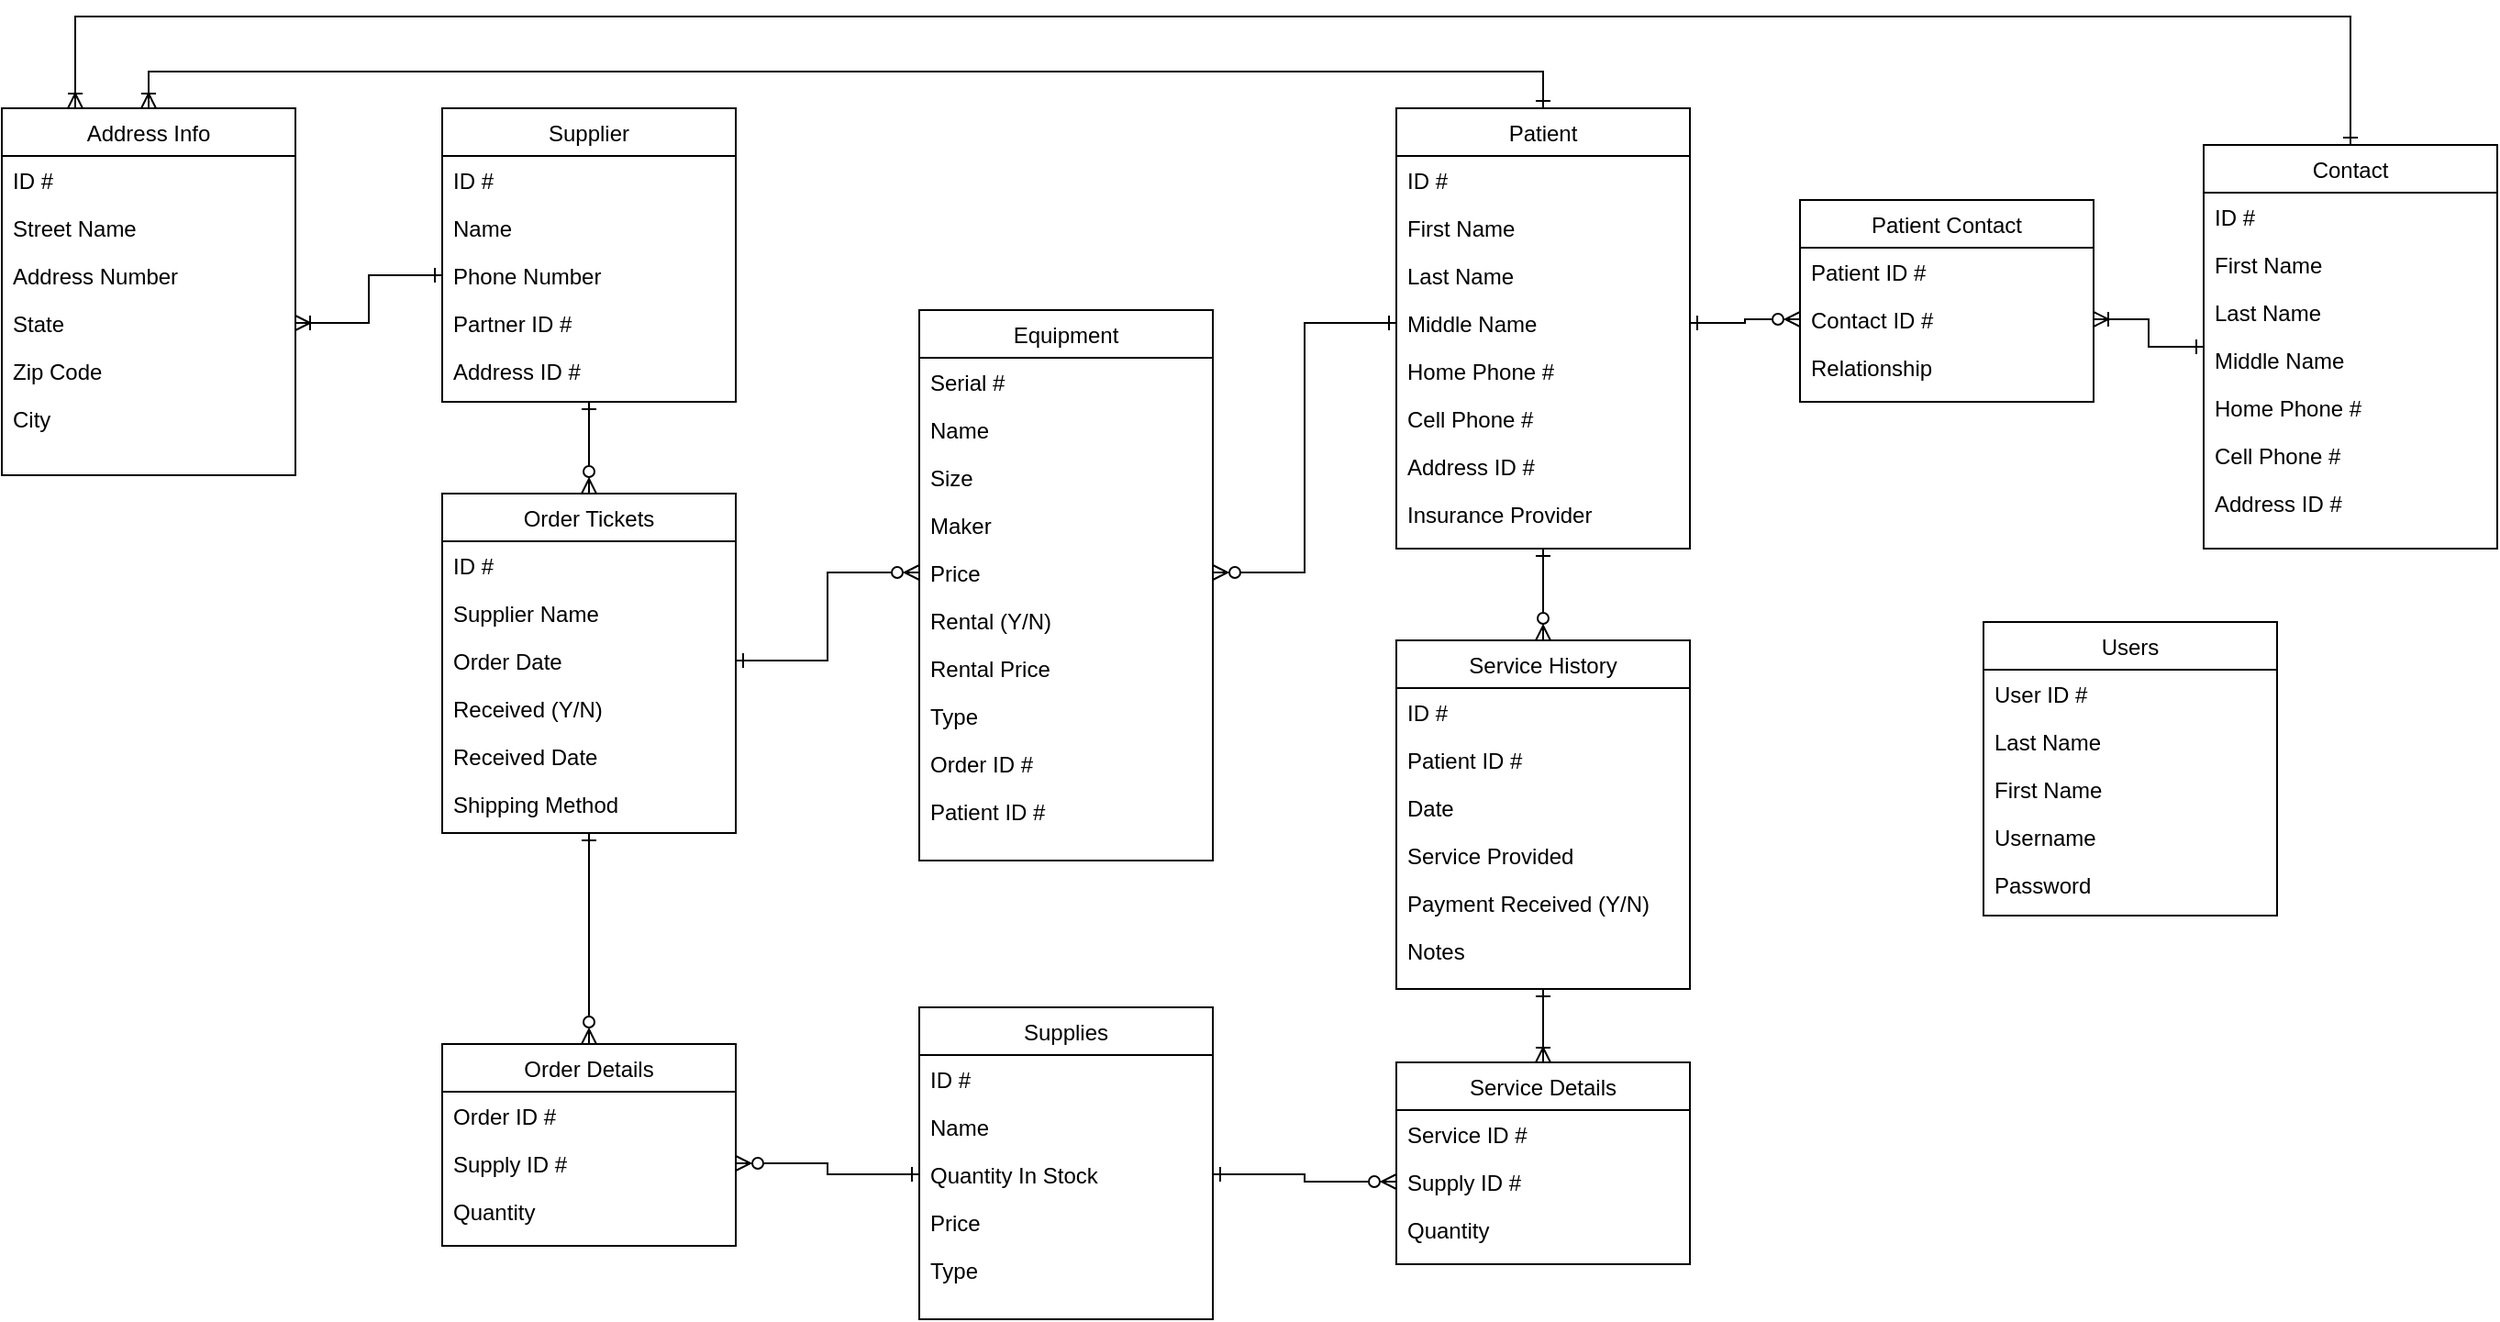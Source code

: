 <mxfile version="24.8.0">
  <diagram id="C5RBs43oDa-KdzZeNtuy" name="Page-1">
    <mxGraphModel dx="1877" dy="530" grid="1" gridSize="10" guides="1" tooltips="1" connect="1" arrows="1" fold="1" page="1" pageScale="1" pageWidth="827" pageHeight="1169" math="0" shadow="0">
      <root>
        <mxCell id="WIyWlLk6GJQsqaUBKTNV-0" />
        <mxCell id="WIyWlLk6GJQsqaUBKTNV-1" parent="WIyWlLk6GJQsqaUBKTNV-0" />
        <mxCell id="b4P51M-Bft6pQW1hSLu2-100" style="edgeStyle=orthogonalEdgeStyle;rounded=0;orthogonalLoop=1;jettySize=auto;html=1;exitX=0.5;exitY=1;exitDx=0;exitDy=0;entryX=0.5;entryY=0;entryDx=0;entryDy=0;startArrow=ERone;startFill=0;endArrow=ERzeroToMany;endFill=0;" parent="WIyWlLk6GJQsqaUBKTNV-1" source="zkfFHV4jXpPFQw0GAbJ--17" target="b4P51M-Bft6pQW1hSLu2-24" edge="1">
          <mxGeometry relative="1" as="geometry" />
        </mxCell>
        <mxCell id="zkfFHV4jXpPFQw0GAbJ--17" value="Patient" style="swimlane;fontStyle=0;align=center;verticalAlign=top;childLayout=stackLayout;horizontal=1;startSize=26;horizontalStack=0;resizeParent=1;resizeLast=0;collapsible=1;marginBottom=0;rounded=0;shadow=0;strokeWidth=1;" parent="WIyWlLk6GJQsqaUBKTNV-1" vertex="1">
          <mxGeometry x="80" y="80" width="160" height="240" as="geometry">
            <mxRectangle x="550" y="140" width="160" height="26" as="alternateBounds" />
          </mxGeometry>
        </mxCell>
        <mxCell id="zkfFHV4jXpPFQw0GAbJ--18" value="ID #" style="text;align=left;verticalAlign=top;spacingLeft=4;spacingRight=4;overflow=hidden;rotatable=0;points=[[0,0.5],[1,0.5]];portConstraint=eastwest;" parent="zkfFHV4jXpPFQw0GAbJ--17" vertex="1">
          <mxGeometry y="26" width="160" height="26" as="geometry" />
        </mxCell>
        <mxCell id="zkfFHV4jXpPFQw0GAbJ--19" value="First Name" style="text;align=left;verticalAlign=top;spacingLeft=4;spacingRight=4;overflow=hidden;rotatable=0;points=[[0,0.5],[1,0.5]];portConstraint=eastwest;rounded=0;shadow=0;html=0;" parent="zkfFHV4jXpPFQw0GAbJ--17" vertex="1">
          <mxGeometry y="52" width="160" height="26" as="geometry" />
        </mxCell>
        <mxCell id="zkfFHV4jXpPFQw0GAbJ--20" value="Last Name" style="text;align=left;verticalAlign=top;spacingLeft=4;spacingRight=4;overflow=hidden;rotatable=0;points=[[0,0.5],[1,0.5]];portConstraint=eastwest;rounded=0;shadow=0;html=0;" parent="zkfFHV4jXpPFQw0GAbJ--17" vertex="1">
          <mxGeometry y="78" width="160" height="26" as="geometry" />
        </mxCell>
        <mxCell id="zkfFHV4jXpPFQw0GAbJ--21" value="Middle Name" style="text;align=left;verticalAlign=top;spacingLeft=4;spacingRight=4;overflow=hidden;rotatable=0;points=[[0,0.5],[1,0.5]];portConstraint=eastwest;rounded=0;shadow=0;html=0;" parent="zkfFHV4jXpPFQw0GAbJ--17" vertex="1">
          <mxGeometry y="104" width="160" height="26" as="geometry" />
        </mxCell>
        <mxCell id="zkfFHV4jXpPFQw0GAbJ--22" value="Home Phone #" style="text;align=left;verticalAlign=top;spacingLeft=4;spacingRight=4;overflow=hidden;rotatable=0;points=[[0,0.5],[1,0.5]];portConstraint=eastwest;rounded=0;shadow=0;html=0;" parent="zkfFHV4jXpPFQw0GAbJ--17" vertex="1">
          <mxGeometry y="130" width="160" height="26" as="geometry" />
        </mxCell>
        <mxCell id="b4P51M-Bft6pQW1hSLu2-2" value="Cell Phone #" style="text;align=left;verticalAlign=top;spacingLeft=4;spacingRight=4;overflow=hidden;rotatable=0;points=[[0,0.5],[1,0.5]];portConstraint=eastwest;rounded=0;shadow=0;html=0;" parent="zkfFHV4jXpPFQw0GAbJ--17" vertex="1">
          <mxGeometry y="156" width="160" height="26" as="geometry" />
        </mxCell>
        <mxCell id="JsYCx87im2UmjzTzbnyN-20" value="Address ID #" style="text;align=left;verticalAlign=top;spacingLeft=4;spacingRight=4;overflow=hidden;rotatable=0;points=[[0,0.5],[1,0.5]];portConstraint=eastwest;rounded=0;shadow=0;html=0;" vertex="1" parent="zkfFHV4jXpPFQw0GAbJ--17">
          <mxGeometry y="182" width="160" height="26" as="geometry" />
        </mxCell>
        <mxCell id="b4P51M-Bft6pQW1hSLu2-53" value="Insurance Provider" style="text;align=left;verticalAlign=top;spacingLeft=4;spacingRight=4;overflow=hidden;rotatable=0;points=[[0,0.5],[1,0.5]];portConstraint=eastwest;rounded=0;shadow=0;html=0;" parent="zkfFHV4jXpPFQw0GAbJ--17" vertex="1">
          <mxGeometry y="208" width="160" height="26" as="geometry" />
        </mxCell>
        <mxCell id="b4P51M-Bft6pQW1hSLu2-10" value="Equipment" style="swimlane;fontStyle=0;align=center;verticalAlign=top;childLayout=stackLayout;horizontal=1;startSize=26;horizontalStack=0;resizeParent=1;resizeLast=0;collapsible=1;marginBottom=0;rounded=0;shadow=0;strokeWidth=1;" parent="WIyWlLk6GJQsqaUBKTNV-1" vertex="1">
          <mxGeometry x="-180" y="190" width="160" height="300" as="geometry">
            <mxRectangle x="550" y="140" width="160" height="26" as="alternateBounds" />
          </mxGeometry>
        </mxCell>
        <mxCell id="b4P51M-Bft6pQW1hSLu2-11" value="Serial #" style="text;align=left;verticalAlign=top;spacingLeft=4;spacingRight=4;overflow=hidden;rotatable=0;points=[[0,0.5],[1,0.5]];portConstraint=eastwest;" parent="b4P51M-Bft6pQW1hSLu2-10" vertex="1">
          <mxGeometry y="26" width="160" height="26" as="geometry" />
        </mxCell>
        <mxCell id="b4P51M-Bft6pQW1hSLu2-13" value="Name" style="text;align=left;verticalAlign=top;spacingLeft=4;spacingRight=4;overflow=hidden;rotatable=0;points=[[0,0.5],[1,0.5]];portConstraint=eastwest;rounded=0;shadow=0;html=0;" parent="b4P51M-Bft6pQW1hSLu2-10" vertex="1">
          <mxGeometry y="52" width="160" height="26" as="geometry" />
        </mxCell>
        <mxCell id="b4P51M-Bft6pQW1hSLu2-14" value="Size" style="text;align=left;verticalAlign=top;spacingLeft=4;spacingRight=4;overflow=hidden;rotatable=0;points=[[0,0.5],[1,0.5]];portConstraint=eastwest;rounded=0;shadow=0;html=0;" parent="b4P51M-Bft6pQW1hSLu2-10" vertex="1">
          <mxGeometry y="78" width="160" height="26" as="geometry" />
        </mxCell>
        <mxCell id="b4P51M-Bft6pQW1hSLu2-15" value="Maker" style="text;align=left;verticalAlign=top;spacingLeft=4;spacingRight=4;overflow=hidden;rotatable=0;points=[[0,0.5],[1,0.5]];portConstraint=eastwest;rounded=0;shadow=0;html=0;" parent="b4P51M-Bft6pQW1hSLu2-10" vertex="1">
          <mxGeometry y="104" width="160" height="26" as="geometry" />
        </mxCell>
        <mxCell id="b4P51M-Bft6pQW1hSLu2-62" value="Price" style="text;align=left;verticalAlign=top;spacingLeft=4;spacingRight=4;overflow=hidden;rotatable=0;points=[[0,0.5],[1,0.5]];portConstraint=eastwest;rounded=0;shadow=0;html=0;" parent="b4P51M-Bft6pQW1hSLu2-10" vertex="1">
          <mxGeometry y="130" width="160" height="26" as="geometry" />
        </mxCell>
        <mxCell id="b4P51M-Bft6pQW1hSLu2-64" value="Rental (Y/N)" style="text;align=left;verticalAlign=top;spacingLeft=4;spacingRight=4;overflow=hidden;rotatable=0;points=[[0,0.5],[1,0.5]];portConstraint=eastwest;rounded=0;shadow=0;html=0;" parent="b4P51M-Bft6pQW1hSLu2-10" vertex="1">
          <mxGeometry y="156" width="160" height="26" as="geometry" />
        </mxCell>
        <mxCell id="b4P51M-Bft6pQW1hSLu2-66" value="Rental Price" style="text;align=left;verticalAlign=top;spacingLeft=4;spacingRight=4;overflow=hidden;rotatable=0;points=[[0,0.5],[1,0.5]];portConstraint=eastwest;rounded=0;shadow=0;html=0;" parent="b4P51M-Bft6pQW1hSLu2-10" vertex="1">
          <mxGeometry y="182" width="160" height="26" as="geometry" />
        </mxCell>
        <mxCell id="b4P51M-Bft6pQW1hSLu2-130" value="Type" style="text;align=left;verticalAlign=top;spacingLeft=4;spacingRight=4;overflow=hidden;rotatable=0;points=[[0,0.5],[1,0.5]];portConstraint=eastwest;rounded=0;shadow=0;html=0;" parent="b4P51M-Bft6pQW1hSLu2-10" vertex="1">
          <mxGeometry y="208" width="160" height="26" as="geometry" />
        </mxCell>
        <mxCell id="JsYCx87im2UmjzTzbnyN-14" value="Order ID #" style="text;align=left;verticalAlign=top;spacingLeft=4;spacingRight=4;overflow=hidden;rotatable=0;points=[[0,0.5],[1,0.5]];portConstraint=eastwest;rounded=0;shadow=0;html=0;" vertex="1" parent="b4P51M-Bft6pQW1hSLu2-10">
          <mxGeometry y="234" width="160" height="26" as="geometry" />
        </mxCell>
        <mxCell id="JsYCx87im2UmjzTzbnyN-13" value="Patient ID #" style="text;align=left;verticalAlign=top;spacingLeft=4;spacingRight=4;overflow=hidden;rotatable=0;points=[[0,0.5],[1,0.5]];portConstraint=eastwest;rounded=0;shadow=0;html=0;" vertex="1" parent="b4P51M-Bft6pQW1hSLu2-10">
          <mxGeometry y="260" width="160" height="26" as="geometry" />
        </mxCell>
        <mxCell id="b4P51M-Bft6pQW1hSLu2-99" style="edgeStyle=orthogonalEdgeStyle;rounded=0;orthogonalLoop=1;jettySize=auto;html=1;exitX=0.5;exitY=1;exitDx=0;exitDy=0;entryX=0.5;entryY=0;entryDx=0;entryDy=0;endArrow=ERzeroToMany;endFill=0;startArrow=ERone;startFill=0;" parent="WIyWlLk6GJQsqaUBKTNV-1" source="b4P51M-Bft6pQW1hSLu2-17" target="b4P51M-Bft6pQW1hSLu2-31" edge="1">
          <mxGeometry relative="1" as="geometry" />
        </mxCell>
        <mxCell id="b4P51M-Bft6pQW1hSLu2-17" value="Supplier" style="swimlane;fontStyle=0;align=center;verticalAlign=top;childLayout=stackLayout;horizontal=1;startSize=26;horizontalStack=0;resizeParent=1;resizeLast=0;collapsible=1;marginBottom=0;rounded=0;shadow=0;strokeWidth=1;" parent="WIyWlLk6GJQsqaUBKTNV-1" vertex="1">
          <mxGeometry x="-440" y="80" width="160" height="160" as="geometry">
            <mxRectangle x="550" y="140" width="160" height="26" as="alternateBounds" />
          </mxGeometry>
        </mxCell>
        <mxCell id="b4P51M-Bft6pQW1hSLu2-132" value="ID #" style="text;align=left;verticalAlign=top;spacingLeft=4;spacingRight=4;overflow=hidden;rotatable=0;points=[[0,0.5],[1,0.5]];portConstraint=eastwest;rounded=0;shadow=0;html=0;" parent="b4P51M-Bft6pQW1hSLu2-17" vertex="1">
          <mxGeometry y="26" width="160" height="26" as="geometry" />
        </mxCell>
        <mxCell id="b4P51M-Bft6pQW1hSLu2-19" value="Name" style="text;align=left;verticalAlign=top;spacingLeft=4;spacingRight=4;overflow=hidden;rotatable=0;points=[[0,0.5],[1,0.5]];portConstraint=eastwest;rounded=0;shadow=0;html=0;" parent="b4P51M-Bft6pQW1hSLu2-17" vertex="1">
          <mxGeometry y="52" width="160" height="26" as="geometry" />
        </mxCell>
        <mxCell id="b4P51M-Bft6pQW1hSLu2-20" value="Phone Number" style="text;align=left;verticalAlign=top;spacingLeft=4;spacingRight=4;overflow=hidden;rotatable=0;points=[[0,0.5],[1,0.5]];portConstraint=eastwest;rounded=0;shadow=0;html=0;" parent="b4P51M-Bft6pQW1hSLu2-17" vertex="1">
          <mxGeometry y="78" width="160" height="26" as="geometry" />
        </mxCell>
        <mxCell id="b4P51M-Bft6pQW1hSLu2-22" value="Partner ID #" style="text;align=left;verticalAlign=top;spacingLeft=4;spacingRight=4;overflow=hidden;rotatable=0;points=[[0,0.5],[1,0.5]];portConstraint=eastwest;rounded=0;shadow=0;html=0;" parent="b4P51M-Bft6pQW1hSLu2-17" vertex="1">
          <mxGeometry y="104" width="160" height="26" as="geometry" />
        </mxCell>
        <mxCell id="JsYCx87im2UmjzTzbnyN-18" value="Address ID #" style="text;align=left;verticalAlign=top;spacingLeft=4;spacingRight=4;overflow=hidden;rotatable=0;points=[[0,0.5],[1,0.5]];portConstraint=eastwest;rounded=0;shadow=0;html=0;" vertex="1" parent="b4P51M-Bft6pQW1hSLu2-17">
          <mxGeometry y="130" width="160" height="26" as="geometry" />
        </mxCell>
        <mxCell id="b4P51M-Bft6pQW1hSLu2-24" value="Service History" style="swimlane;fontStyle=0;align=center;verticalAlign=top;childLayout=stackLayout;horizontal=1;startSize=26;horizontalStack=0;resizeParent=1;resizeLast=0;collapsible=1;marginBottom=0;rounded=0;shadow=0;strokeWidth=1;" parent="WIyWlLk6GJQsqaUBKTNV-1" vertex="1">
          <mxGeometry x="80" y="370" width="160" height="190" as="geometry">
            <mxRectangle x="550" y="140" width="160" height="26" as="alternateBounds" />
          </mxGeometry>
        </mxCell>
        <mxCell id="b4P51M-Bft6pQW1hSLu2-25" value="ID #" style="text;align=left;verticalAlign=top;spacingLeft=4;spacingRight=4;overflow=hidden;rotatable=0;points=[[0,0.5],[1,0.5]];portConstraint=eastwest;" parent="b4P51M-Bft6pQW1hSLu2-24" vertex="1">
          <mxGeometry y="26" width="160" height="26" as="geometry" />
        </mxCell>
        <mxCell id="b4P51M-Bft6pQW1hSLu2-26" value="Patient ID #" style="text;align=left;verticalAlign=top;spacingLeft=4;spacingRight=4;overflow=hidden;rotatable=0;points=[[0,0.5],[1,0.5]];portConstraint=eastwest;rounded=0;shadow=0;html=0;" parent="b4P51M-Bft6pQW1hSLu2-24" vertex="1">
          <mxGeometry y="52" width="160" height="26" as="geometry" />
        </mxCell>
        <mxCell id="b4P51M-Bft6pQW1hSLu2-27" value="Date" style="text;align=left;verticalAlign=top;spacingLeft=4;spacingRight=4;overflow=hidden;rotatable=0;points=[[0,0.5],[1,0.5]];portConstraint=eastwest;rounded=0;shadow=0;html=0;" parent="b4P51M-Bft6pQW1hSLu2-24" vertex="1">
          <mxGeometry y="78" width="160" height="26" as="geometry" />
        </mxCell>
        <mxCell id="b4P51M-Bft6pQW1hSLu2-28" value="Service Provided" style="text;align=left;verticalAlign=top;spacingLeft=4;spacingRight=4;overflow=hidden;rotatable=0;points=[[0,0.5],[1,0.5]];portConstraint=eastwest;rounded=0;shadow=0;html=0;" parent="b4P51M-Bft6pQW1hSLu2-24" vertex="1">
          <mxGeometry y="104" width="160" height="26" as="geometry" />
        </mxCell>
        <mxCell id="b4P51M-Bft6pQW1hSLu2-29" value="Payment Received (Y/N)" style="text;align=left;verticalAlign=top;spacingLeft=4;spacingRight=4;overflow=hidden;rotatable=0;points=[[0,0.5],[1,0.5]];portConstraint=eastwest;rounded=0;shadow=0;html=0;" parent="b4P51M-Bft6pQW1hSLu2-24" vertex="1">
          <mxGeometry y="130" width="160" height="26" as="geometry" />
        </mxCell>
        <mxCell id="b4P51M-Bft6pQW1hSLu2-50" value="Notes" style="text;align=left;verticalAlign=top;spacingLeft=4;spacingRight=4;overflow=hidden;rotatable=0;points=[[0,0.5],[1,0.5]];portConstraint=eastwest;rounded=0;shadow=0;html=0;" parent="b4P51M-Bft6pQW1hSLu2-24" vertex="1">
          <mxGeometry y="156" width="160" height="26" as="geometry" />
        </mxCell>
        <mxCell id="b4P51M-Bft6pQW1hSLu2-31" value="Order Tickets" style="swimlane;fontStyle=0;align=center;verticalAlign=top;childLayout=stackLayout;horizontal=1;startSize=26;horizontalStack=0;resizeParent=1;resizeLast=0;collapsible=1;marginBottom=0;rounded=0;shadow=0;strokeWidth=1;" parent="WIyWlLk6GJQsqaUBKTNV-1" vertex="1">
          <mxGeometry x="-440" y="290" width="160" height="185" as="geometry">
            <mxRectangle x="550" y="140" width="160" height="26" as="alternateBounds" />
          </mxGeometry>
        </mxCell>
        <mxCell id="b4P51M-Bft6pQW1hSLu2-32" value="ID #" style="text;align=left;verticalAlign=top;spacingLeft=4;spacingRight=4;overflow=hidden;rotatable=0;points=[[0,0.5],[1,0.5]];portConstraint=eastwest;" parent="b4P51M-Bft6pQW1hSLu2-31" vertex="1">
          <mxGeometry y="26" width="160" height="26" as="geometry" />
        </mxCell>
        <mxCell id="b4P51M-Bft6pQW1hSLu2-33" value="Supplier Name" style="text;align=left;verticalAlign=top;spacingLeft=4;spacingRight=4;overflow=hidden;rotatable=0;points=[[0,0.5],[1,0.5]];portConstraint=eastwest;rounded=0;shadow=0;html=0;" parent="b4P51M-Bft6pQW1hSLu2-31" vertex="1">
          <mxGeometry y="52" width="160" height="26" as="geometry" />
        </mxCell>
        <mxCell id="b4P51M-Bft6pQW1hSLu2-34" value="Order Date" style="text;align=left;verticalAlign=top;spacingLeft=4;spacingRight=4;overflow=hidden;rotatable=0;points=[[0,0.5],[1,0.5]];portConstraint=eastwest;rounded=0;shadow=0;html=0;" parent="b4P51M-Bft6pQW1hSLu2-31" vertex="1">
          <mxGeometry y="78" width="160" height="26" as="geometry" />
        </mxCell>
        <mxCell id="b4P51M-Bft6pQW1hSLu2-68" value="Received (Y/N)" style="text;align=left;verticalAlign=top;spacingLeft=4;spacingRight=4;overflow=hidden;rotatable=0;points=[[0,0.5],[1,0.5]];portConstraint=eastwest;rounded=0;shadow=0;html=0;" parent="b4P51M-Bft6pQW1hSLu2-31" vertex="1">
          <mxGeometry y="104" width="160" height="26" as="geometry" />
        </mxCell>
        <mxCell id="b4P51M-Bft6pQW1hSLu2-117" value="Received Date" style="text;align=left;verticalAlign=top;spacingLeft=4;spacingRight=4;overflow=hidden;rotatable=0;points=[[0,0.5],[1,0.5]];portConstraint=eastwest;rounded=0;shadow=0;html=0;" parent="b4P51M-Bft6pQW1hSLu2-31" vertex="1">
          <mxGeometry y="130" width="160" height="26" as="geometry" />
        </mxCell>
        <mxCell id="b4P51M-Bft6pQW1hSLu2-118" value="Shipping Method" style="text;align=left;verticalAlign=top;spacingLeft=4;spacingRight=4;overflow=hidden;rotatable=0;points=[[0,0.5],[1,0.5]];portConstraint=eastwest;rounded=0;shadow=0;html=0;" parent="b4P51M-Bft6pQW1hSLu2-31" vertex="1">
          <mxGeometry y="156" width="160" height="26" as="geometry" />
        </mxCell>
        <mxCell id="b4P51M-Bft6pQW1hSLu2-38" value="Contact" style="swimlane;fontStyle=0;align=center;verticalAlign=top;childLayout=stackLayout;horizontal=1;startSize=26;horizontalStack=0;resizeParent=1;resizeLast=0;collapsible=1;marginBottom=0;rounded=0;shadow=0;strokeWidth=1;" parent="WIyWlLk6GJQsqaUBKTNV-1" vertex="1">
          <mxGeometry x="520" y="100" width="160" height="220" as="geometry">
            <mxRectangle x="550" y="140" width="160" height="26" as="alternateBounds" />
          </mxGeometry>
        </mxCell>
        <mxCell id="b4P51M-Bft6pQW1hSLu2-39" value="ID #" style="text;align=left;verticalAlign=top;spacingLeft=4;spacingRight=4;overflow=hidden;rotatable=0;points=[[0,0.5],[1,0.5]];portConstraint=eastwest;" parent="b4P51M-Bft6pQW1hSLu2-38" vertex="1">
          <mxGeometry y="26" width="160" height="26" as="geometry" />
        </mxCell>
        <mxCell id="b4P51M-Bft6pQW1hSLu2-40" value="First Name" style="text;align=left;verticalAlign=top;spacingLeft=4;spacingRight=4;overflow=hidden;rotatable=0;points=[[0,0.5],[1,0.5]];portConstraint=eastwest;rounded=0;shadow=0;html=0;" parent="b4P51M-Bft6pQW1hSLu2-38" vertex="1">
          <mxGeometry y="52" width="160" height="26" as="geometry" />
        </mxCell>
        <mxCell id="b4P51M-Bft6pQW1hSLu2-41" value="Last Name" style="text;align=left;verticalAlign=top;spacingLeft=4;spacingRight=4;overflow=hidden;rotatable=0;points=[[0,0.5],[1,0.5]];portConstraint=eastwest;rounded=0;shadow=0;html=0;" parent="b4P51M-Bft6pQW1hSLu2-38" vertex="1">
          <mxGeometry y="78" width="160" height="26" as="geometry" />
        </mxCell>
        <mxCell id="b4P51M-Bft6pQW1hSLu2-42" value="Middle Name" style="text;align=left;verticalAlign=top;spacingLeft=4;spacingRight=4;overflow=hidden;rotatable=0;points=[[0,0.5],[1,0.5]];portConstraint=eastwest;rounded=0;shadow=0;html=0;" parent="b4P51M-Bft6pQW1hSLu2-38" vertex="1">
          <mxGeometry y="104" width="160" height="26" as="geometry" />
        </mxCell>
        <mxCell id="b4P51M-Bft6pQW1hSLu2-51" value="Home Phone #" style="text;align=left;verticalAlign=top;spacingLeft=4;spacingRight=4;overflow=hidden;rotatable=0;points=[[0,0.5],[1,0.5]];portConstraint=eastwest;rounded=0;shadow=0;html=0;" parent="b4P51M-Bft6pQW1hSLu2-38" vertex="1">
          <mxGeometry y="130" width="160" height="26" as="geometry" />
        </mxCell>
        <mxCell id="b4P51M-Bft6pQW1hSLu2-55" value="Cell Phone #" style="text;align=left;verticalAlign=top;spacingLeft=4;spacingRight=4;overflow=hidden;rotatable=0;points=[[0,0.5],[1,0.5]];portConstraint=eastwest;rounded=0;shadow=0;html=0;" parent="b4P51M-Bft6pQW1hSLu2-38" vertex="1">
          <mxGeometry y="156" width="160" height="26" as="geometry" />
        </mxCell>
        <mxCell id="JsYCx87im2UmjzTzbnyN-19" value="Address ID #" style="text;align=left;verticalAlign=top;spacingLeft=4;spacingRight=4;overflow=hidden;rotatable=0;points=[[0,0.5],[1,0.5]];portConstraint=eastwest;rounded=0;shadow=0;html=0;" vertex="1" parent="b4P51M-Bft6pQW1hSLu2-38">
          <mxGeometry y="182" width="160" height="26" as="geometry" />
        </mxCell>
        <mxCell id="b4P51M-Bft6pQW1hSLu2-83" value="Service Details" style="swimlane;fontStyle=0;align=center;verticalAlign=top;childLayout=stackLayout;horizontal=1;startSize=26;horizontalStack=0;resizeParent=1;resizeLast=0;collapsible=1;marginBottom=0;rounded=0;shadow=0;strokeWidth=1;" parent="WIyWlLk6GJQsqaUBKTNV-1" vertex="1">
          <mxGeometry x="80" y="600" width="160" height="110" as="geometry">
            <mxRectangle x="550" y="140" width="160" height="26" as="alternateBounds" />
          </mxGeometry>
        </mxCell>
        <mxCell id="b4P51M-Bft6pQW1hSLu2-84" value="Service ID #" style="text;align=left;verticalAlign=top;spacingLeft=4;spacingRight=4;overflow=hidden;rotatable=0;points=[[0,0.5],[1,0.5]];portConstraint=eastwest;" parent="b4P51M-Bft6pQW1hSLu2-83" vertex="1">
          <mxGeometry y="26" width="160" height="26" as="geometry" />
        </mxCell>
        <mxCell id="b4P51M-Bft6pQW1hSLu2-86" value="Supply ID #" style="text;align=left;verticalAlign=top;spacingLeft=4;spacingRight=4;overflow=hidden;rotatable=0;points=[[0,0.5],[1,0.5]];portConstraint=eastwest;rounded=0;shadow=0;html=0;" parent="b4P51M-Bft6pQW1hSLu2-83" vertex="1">
          <mxGeometry y="52" width="160" height="26" as="geometry" />
        </mxCell>
        <mxCell id="b4P51M-Bft6pQW1hSLu2-87" value="Quantity" style="text;align=left;verticalAlign=top;spacingLeft=4;spacingRight=4;overflow=hidden;rotatable=0;points=[[0,0.5],[1,0.5]];portConstraint=eastwest;rounded=0;shadow=0;html=0;" parent="b4P51M-Bft6pQW1hSLu2-83" vertex="1">
          <mxGeometry y="78" width="160" height="26" as="geometry" />
        </mxCell>
        <mxCell id="b4P51M-Bft6pQW1hSLu2-90" value="Users" style="swimlane;fontStyle=0;align=center;verticalAlign=top;childLayout=stackLayout;horizontal=1;startSize=26;horizontalStack=0;resizeParent=1;resizeLast=0;collapsible=1;marginBottom=0;rounded=0;shadow=0;strokeWidth=1;" parent="WIyWlLk6GJQsqaUBKTNV-1" vertex="1">
          <mxGeometry x="400" y="360" width="160" height="160" as="geometry">
            <mxRectangle x="550" y="140" width="160" height="26" as="alternateBounds" />
          </mxGeometry>
        </mxCell>
        <mxCell id="b4P51M-Bft6pQW1hSLu2-91" value="User ID # " style="text;align=left;verticalAlign=top;spacingLeft=4;spacingRight=4;overflow=hidden;rotatable=0;points=[[0,0.5],[1,0.5]];portConstraint=eastwest;" parent="b4P51M-Bft6pQW1hSLu2-90" vertex="1">
          <mxGeometry y="26" width="160" height="26" as="geometry" />
        </mxCell>
        <mxCell id="b4P51M-Bft6pQW1hSLu2-93" value="Last Name" style="text;align=left;verticalAlign=top;spacingLeft=4;spacingRight=4;overflow=hidden;rotatable=0;points=[[0,0.5],[1,0.5]];portConstraint=eastwest;rounded=0;shadow=0;html=0;" parent="b4P51M-Bft6pQW1hSLu2-90" vertex="1">
          <mxGeometry y="52" width="160" height="26" as="geometry" />
        </mxCell>
        <mxCell id="b4P51M-Bft6pQW1hSLu2-92" value="First Name" style="text;align=left;verticalAlign=top;spacingLeft=4;spacingRight=4;overflow=hidden;rotatable=0;points=[[0,0.5],[1,0.5]];portConstraint=eastwest;rounded=0;shadow=0;html=0;" parent="b4P51M-Bft6pQW1hSLu2-90" vertex="1">
          <mxGeometry y="78" width="160" height="26" as="geometry" />
        </mxCell>
        <mxCell id="b4P51M-Bft6pQW1hSLu2-95" value="Username" style="text;align=left;verticalAlign=top;spacingLeft=4;spacingRight=4;overflow=hidden;rotatable=0;points=[[0,0.5],[1,0.5]];portConstraint=eastwest;rounded=0;shadow=0;html=0;" parent="b4P51M-Bft6pQW1hSLu2-90" vertex="1">
          <mxGeometry y="104" width="160" height="26" as="geometry" />
        </mxCell>
        <mxCell id="b4P51M-Bft6pQW1hSLu2-94" value="Password" style="text;align=left;verticalAlign=top;spacingLeft=4;spacingRight=4;overflow=hidden;rotatable=0;points=[[0,0.5],[1,0.5]];portConstraint=eastwest;rounded=0;shadow=0;html=0;" parent="b4P51M-Bft6pQW1hSLu2-90" vertex="1">
          <mxGeometry y="130" width="160" height="26" as="geometry" />
        </mxCell>
        <mxCell id="b4P51M-Bft6pQW1hSLu2-101" style="edgeStyle=orthogonalEdgeStyle;rounded=0;orthogonalLoop=1;jettySize=auto;html=1;exitX=0;exitY=0.5;exitDx=0;exitDy=0;entryX=1;entryY=0.5;entryDx=0;entryDy=0;endArrow=ERone;endFill=0;startArrow=ERzeroToMany;startFill=0;" parent="WIyWlLk6GJQsqaUBKTNV-1" source="b4P51M-Bft6pQW1hSLu2-86" target="Sb4sRkHZLUuxlxwJCpTI-5" edge="1">
          <mxGeometry relative="1" as="geometry" />
        </mxCell>
        <mxCell id="b4P51M-Bft6pQW1hSLu2-103" style="edgeStyle=orthogonalEdgeStyle;rounded=0;orthogonalLoop=1;jettySize=auto;html=1;exitX=0.5;exitY=0;exitDx=0;exitDy=0;entryX=0.5;entryY=1;entryDx=0;entryDy=0;endArrow=ERone;endFill=0;startArrow=ERoneToMany;startFill=0;" parent="WIyWlLk6GJQsqaUBKTNV-1" source="b4P51M-Bft6pQW1hSLu2-83" target="b4P51M-Bft6pQW1hSLu2-24" edge="1">
          <mxGeometry relative="1" as="geometry" />
        </mxCell>
        <mxCell id="b4P51M-Bft6pQW1hSLu2-104" value="Patient Contact" style="swimlane;fontStyle=0;align=center;verticalAlign=top;childLayout=stackLayout;horizontal=1;startSize=26;horizontalStack=0;resizeParent=1;resizeLast=0;collapsible=1;marginBottom=0;rounded=0;shadow=0;strokeWidth=1;" parent="WIyWlLk6GJQsqaUBKTNV-1" vertex="1">
          <mxGeometry x="300" y="130" width="160" height="110" as="geometry">
            <mxRectangle x="550" y="140" width="160" height="26" as="alternateBounds" />
          </mxGeometry>
        </mxCell>
        <mxCell id="b4P51M-Bft6pQW1hSLu2-105" value="Patient ID #" style="text;align=left;verticalAlign=top;spacingLeft=4;spacingRight=4;overflow=hidden;rotatable=0;points=[[0,0.5],[1,0.5]];portConstraint=eastwest;" parent="b4P51M-Bft6pQW1hSLu2-104" vertex="1">
          <mxGeometry y="26" width="160" height="26" as="geometry" />
        </mxCell>
        <mxCell id="b4P51M-Bft6pQW1hSLu2-106" value="Contact ID #" style="text;align=left;verticalAlign=top;spacingLeft=4;spacingRight=4;overflow=hidden;rotatable=0;points=[[0,0.5],[1,0.5]];portConstraint=eastwest;rounded=0;shadow=0;html=0;" parent="b4P51M-Bft6pQW1hSLu2-104" vertex="1">
          <mxGeometry y="52" width="160" height="26" as="geometry" />
        </mxCell>
        <mxCell id="b4P51M-Bft6pQW1hSLu2-109" value="Relationship" style="text;align=left;verticalAlign=top;spacingLeft=4;spacingRight=4;overflow=hidden;rotatable=0;points=[[0,0.5],[1,0.5]];portConstraint=eastwest;rounded=0;shadow=0;html=0;" parent="b4P51M-Bft6pQW1hSLu2-104" vertex="1">
          <mxGeometry y="78" width="160" height="26" as="geometry" />
        </mxCell>
        <mxCell id="b4P51M-Bft6pQW1hSLu2-114" style="edgeStyle=orthogonalEdgeStyle;rounded=0;orthogonalLoop=1;jettySize=auto;html=1;exitX=1;exitY=0.5;exitDx=0;exitDy=0;entryX=0;entryY=0.5;entryDx=0;entryDy=0;endArrow=ERzeroToMany;endFill=0;startArrow=ERone;startFill=0;" parent="WIyWlLk6GJQsqaUBKTNV-1" source="zkfFHV4jXpPFQw0GAbJ--21" target="b4P51M-Bft6pQW1hSLu2-106" edge="1">
          <mxGeometry relative="1" as="geometry" />
        </mxCell>
        <mxCell id="b4P51M-Bft6pQW1hSLu2-115" style="edgeStyle=orthogonalEdgeStyle;rounded=0;orthogonalLoop=1;jettySize=auto;html=1;exitX=1;exitY=0.5;exitDx=0;exitDy=0;entryX=0;entryY=0.5;entryDx=0;entryDy=0;startArrow=ERoneToMany;startFill=0;endArrow=ERone;endFill=0;" parent="WIyWlLk6GJQsqaUBKTNV-1" source="b4P51M-Bft6pQW1hSLu2-106" target="b4P51M-Bft6pQW1hSLu2-38" edge="1">
          <mxGeometry relative="1" as="geometry" />
        </mxCell>
        <mxCell id="b4P51M-Bft6pQW1hSLu2-133" style="edgeStyle=orthogonalEdgeStyle;rounded=0;orthogonalLoop=1;jettySize=auto;html=1;exitX=0.5;exitY=0;exitDx=0;exitDy=0;entryX=0.5;entryY=0;entryDx=0;entryDy=0;endArrow=ERone;endFill=0;startArrow=ERoneToMany;startFill=0;" parent="WIyWlLk6GJQsqaUBKTNV-1" source="b4P51M-Bft6pQW1hSLu2-119" target="zkfFHV4jXpPFQw0GAbJ--17" edge="1">
          <mxGeometry relative="1" as="geometry" />
        </mxCell>
        <mxCell id="b4P51M-Bft6pQW1hSLu2-134" style="edgeStyle=orthogonalEdgeStyle;rounded=0;orthogonalLoop=1;jettySize=auto;html=1;exitX=0.25;exitY=0;exitDx=0;exitDy=0;entryX=0.5;entryY=0;entryDx=0;entryDy=0;endArrow=ERone;endFill=0;startArrow=ERoneToMany;startFill=0;" parent="WIyWlLk6GJQsqaUBKTNV-1" source="b4P51M-Bft6pQW1hSLu2-119" target="b4P51M-Bft6pQW1hSLu2-38" edge="1">
          <mxGeometry relative="1" as="geometry">
            <Array as="points">
              <mxPoint x="-640" y="30" />
              <mxPoint x="600" y="30" />
            </Array>
          </mxGeometry>
        </mxCell>
        <mxCell id="b4P51M-Bft6pQW1hSLu2-119" value="Address Info" style="swimlane;fontStyle=0;align=center;verticalAlign=top;childLayout=stackLayout;horizontal=1;startSize=26;horizontalStack=0;resizeParent=1;resizeLast=0;collapsible=1;marginBottom=0;rounded=0;shadow=0;strokeWidth=1;" parent="WIyWlLk6GJQsqaUBKTNV-1" vertex="1">
          <mxGeometry x="-680" y="80" width="160" height="200" as="geometry">
            <mxRectangle x="550" y="140" width="160" height="26" as="alternateBounds" />
          </mxGeometry>
        </mxCell>
        <mxCell id="b4P51M-Bft6pQW1hSLu2-120" value="ID #" style="text;align=left;verticalAlign=top;spacingLeft=4;spacingRight=4;overflow=hidden;rotatable=0;points=[[0,0.5],[1,0.5]];portConstraint=eastwest;rounded=0;shadow=0;html=0;" parent="b4P51M-Bft6pQW1hSLu2-119" vertex="1">
          <mxGeometry y="26" width="160" height="26" as="geometry" />
        </mxCell>
        <mxCell id="b4P51M-Bft6pQW1hSLu2-122" value="Street Name" style="text;align=left;verticalAlign=top;spacingLeft=4;spacingRight=4;overflow=hidden;rotatable=0;points=[[0,0.5],[1,0.5]];portConstraint=eastwest;rounded=0;shadow=0;html=0;" parent="b4P51M-Bft6pQW1hSLu2-119" vertex="1">
          <mxGeometry y="52" width="160" height="26" as="geometry" />
        </mxCell>
        <mxCell id="b4P51M-Bft6pQW1hSLu2-124" value="Address Number" style="text;align=left;verticalAlign=top;spacingLeft=4;spacingRight=4;overflow=hidden;rotatable=0;points=[[0,0.5],[1,0.5]];portConstraint=eastwest;rounded=0;shadow=0;html=0;" parent="b4P51M-Bft6pQW1hSLu2-119" vertex="1">
          <mxGeometry y="78" width="160" height="26" as="geometry" />
        </mxCell>
        <mxCell id="b4P51M-Bft6pQW1hSLu2-125" value="State" style="text;align=left;verticalAlign=top;spacingLeft=4;spacingRight=4;overflow=hidden;rotatable=0;points=[[0,0.5],[1,0.5]];portConstraint=eastwest;rounded=0;shadow=0;html=0;" parent="b4P51M-Bft6pQW1hSLu2-119" vertex="1">
          <mxGeometry y="104" width="160" height="26" as="geometry" />
        </mxCell>
        <mxCell id="b4P51M-Bft6pQW1hSLu2-128" value="Zip Code" style="text;align=left;verticalAlign=top;spacingLeft=4;spacingRight=4;overflow=hidden;rotatable=0;points=[[0,0.5],[1,0.5]];portConstraint=eastwest;rounded=0;shadow=0;html=0;" parent="b4P51M-Bft6pQW1hSLu2-119" vertex="1">
          <mxGeometry y="130" width="160" height="26" as="geometry" />
        </mxCell>
        <mxCell id="b4P51M-Bft6pQW1hSLu2-127" value="City" style="text;align=left;verticalAlign=top;spacingLeft=4;spacingRight=4;overflow=hidden;rotatable=0;points=[[0,0.5],[1,0.5]];portConstraint=eastwest;rounded=0;shadow=0;html=0;" parent="b4P51M-Bft6pQW1hSLu2-119" vertex="1">
          <mxGeometry y="156" width="160" height="26" as="geometry" />
        </mxCell>
        <mxCell id="b4P51M-Bft6pQW1hSLu2-129" style="edgeStyle=orthogonalEdgeStyle;rounded=0;orthogonalLoop=1;jettySize=auto;html=1;exitX=0;exitY=0.5;exitDx=0;exitDy=0;entryX=1;entryY=0.5;entryDx=0;entryDy=0;endArrow=ERoneToMany;endFill=0;startArrow=ERone;startFill=0;" parent="WIyWlLk6GJQsqaUBKTNV-1" source="b4P51M-Bft6pQW1hSLu2-20" target="b4P51M-Bft6pQW1hSLu2-125" edge="1">
          <mxGeometry relative="1" as="geometry" />
        </mxCell>
        <mxCell id="Sb4sRkHZLUuxlxwJCpTI-0" value="Supplies" style="swimlane;fontStyle=0;align=center;verticalAlign=top;childLayout=stackLayout;horizontal=1;startSize=26;horizontalStack=0;resizeParent=1;resizeLast=0;collapsible=1;marginBottom=0;rounded=0;shadow=0;strokeWidth=1;" parent="WIyWlLk6GJQsqaUBKTNV-1" vertex="1">
          <mxGeometry x="-180" y="570" width="160" height="170" as="geometry">
            <mxRectangle x="550" y="140" width="160" height="26" as="alternateBounds" />
          </mxGeometry>
        </mxCell>
        <mxCell id="Sb4sRkHZLUuxlxwJCpTI-1" value="ID #" style="text;align=left;verticalAlign=top;spacingLeft=4;spacingRight=4;overflow=hidden;rotatable=0;points=[[0,0.5],[1,0.5]];portConstraint=eastwest;" parent="Sb4sRkHZLUuxlxwJCpTI-0" vertex="1">
          <mxGeometry y="26" width="160" height="26" as="geometry" />
        </mxCell>
        <mxCell id="Sb4sRkHZLUuxlxwJCpTI-2" value="Name" style="text;align=left;verticalAlign=top;spacingLeft=4;spacingRight=4;overflow=hidden;rotatable=0;points=[[0,0.5],[1,0.5]];portConstraint=eastwest;rounded=0;shadow=0;html=0;" parent="Sb4sRkHZLUuxlxwJCpTI-0" vertex="1">
          <mxGeometry y="52" width="160" height="26" as="geometry" />
        </mxCell>
        <mxCell id="Sb4sRkHZLUuxlxwJCpTI-5" value="Quantity In Stock" style="text;align=left;verticalAlign=top;spacingLeft=4;spacingRight=4;overflow=hidden;rotatable=0;points=[[0,0.5],[1,0.5]];portConstraint=eastwest;rounded=0;shadow=0;html=0;" parent="Sb4sRkHZLUuxlxwJCpTI-0" vertex="1">
          <mxGeometry y="78" width="160" height="26" as="geometry" />
        </mxCell>
        <mxCell id="Sb4sRkHZLUuxlxwJCpTI-6" value="Price" style="text;align=left;verticalAlign=top;spacingLeft=4;spacingRight=4;overflow=hidden;rotatable=0;points=[[0,0.5],[1,0.5]];portConstraint=eastwest;rounded=0;shadow=0;html=0;" parent="Sb4sRkHZLUuxlxwJCpTI-0" vertex="1">
          <mxGeometry y="104" width="160" height="26" as="geometry" />
        </mxCell>
        <mxCell id="Sb4sRkHZLUuxlxwJCpTI-9" value="Type" style="text;align=left;verticalAlign=top;spacingLeft=4;spacingRight=4;overflow=hidden;rotatable=0;points=[[0,0.5],[1,0.5]];portConstraint=eastwest;rounded=0;shadow=0;html=0;" parent="Sb4sRkHZLUuxlxwJCpTI-0" vertex="1">
          <mxGeometry y="130" width="160" height="26" as="geometry" />
        </mxCell>
        <mxCell id="JsYCx87im2UmjzTzbnyN-16" style="edgeStyle=orthogonalEdgeStyle;rounded=0;orthogonalLoop=1;jettySize=auto;html=1;exitX=0.5;exitY=0;exitDx=0;exitDy=0;entryX=0.5;entryY=1;entryDx=0;entryDy=0;endArrow=ERone;endFill=0;startArrow=ERzeroToMany;startFill=0;" edge="1" parent="WIyWlLk6GJQsqaUBKTNV-1" source="JsYCx87im2UmjzTzbnyN-6" target="b4P51M-Bft6pQW1hSLu2-31">
          <mxGeometry relative="1" as="geometry" />
        </mxCell>
        <mxCell id="JsYCx87im2UmjzTzbnyN-6" value="Order Details" style="swimlane;fontStyle=0;align=center;verticalAlign=top;childLayout=stackLayout;horizontal=1;startSize=26;horizontalStack=0;resizeParent=1;resizeLast=0;collapsible=1;marginBottom=0;rounded=0;shadow=0;strokeWidth=1;" vertex="1" parent="WIyWlLk6GJQsqaUBKTNV-1">
          <mxGeometry x="-440" y="590" width="160" height="110" as="geometry">
            <mxRectangle x="550" y="140" width="160" height="26" as="alternateBounds" />
          </mxGeometry>
        </mxCell>
        <mxCell id="JsYCx87im2UmjzTzbnyN-7" value="Order ID #" style="text;align=left;verticalAlign=top;spacingLeft=4;spacingRight=4;overflow=hidden;rotatable=0;points=[[0,0.5],[1,0.5]];portConstraint=eastwest;" vertex="1" parent="JsYCx87im2UmjzTzbnyN-6">
          <mxGeometry y="26" width="160" height="26" as="geometry" />
        </mxCell>
        <mxCell id="JsYCx87im2UmjzTzbnyN-8" value="Supply ID #" style="text;align=left;verticalAlign=top;spacingLeft=4;spacingRight=4;overflow=hidden;rotatable=0;points=[[0,0.5],[1,0.5]];portConstraint=eastwest;rounded=0;shadow=0;html=0;" vertex="1" parent="JsYCx87im2UmjzTzbnyN-6">
          <mxGeometry y="52" width="160" height="26" as="geometry" />
        </mxCell>
        <mxCell id="JsYCx87im2UmjzTzbnyN-9" value="Quantity" style="text;align=left;verticalAlign=top;spacingLeft=4;spacingRight=4;overflow=hidden;rotatable=0;points=[[0,0.5],[1,0.5]];portConstraint=eastwest;rounded=0;shadow=0;html=0;" vertex="1" parent="JsYCx87im2UmjzTzbnyN-6">
          <mxGeometry y="78" width="160" height="26" as="geometry" />
        </mxCell>
        <mxCell id="JsYCx87im2UmjzTzbnyN-11" style="edgeStyle=orthogonalEdgeStyle;rounded=0;orthogonalLoop=1;jettySize=auto;html=1;exitX=0;exitY=0.5;exitDx=0;exitDy=0;entryX=1;entryY=0.5;entryDx=0;entryDy=0;endArrow=ERzeroToMany;endFill=0;startArrow=ERone;startFill=0;" edge="1" parent="WIyWlLk6GJQsqaUBKTNV-1" source="Sb4sRkHZLUuxlxwJCpTI-5" target="JsYCx87im2UmjzTzbnyN-8">
          <mxGeometry relative="1" as="geometry" />
        </mxCell>
        <mxCell id="JsYCx87im2UmjzTzbnyN-15" style="edgeStyle=orthogonalEdgeStyle;rounded=0;orthogonalLoop=1;jettySize=auto;html=1;exitX=1;exitY=0.5;exitDx=0;exitDy=0;entryX=0;entryY=0.5;entryDx=0;entryDy=0;endArrow=ERzeroToMany;endFill=0;startArrow=ERone;startFill=0;" edge="1" parent="WIyWlLk6GJQsqaUBKTNV-1" source="b4P51M-Bft6pQW1hSLu2-34" target="b4P51M-Bft6pQW1hSLu2-62">
          <mxGeometry relative="1" as="geometry" />
        </mxCell>
        <mxCell id="JsYCx87im2UmjzTzbnyN-17" style="edgeStyle=orthogonalEdgeStyle;rounded=0;orthogonalLoop=1;jettySize=auto;html=1;exitX=1;exitY=0.5;exitDx=0;exitDy=0;entryX=0;entryY=0.5;entryDx=0;entryDy=0;startArrow=ERzeroToMany;startFill=0;endArrow=ERone;endFill=0;" edge="1" parent="WIyWlLk6GJQsqaUBKTNV-1" source="b4P51M-Bft6pQW1hSLu2-62" target="zkfFHV4jXpPFQw0GAbJ--21">
          <mxGeometry relative="1" as="geometry" />
        </mxCell>
      </root>
    </mxGraphModel>
  </diagram>
</mxfile>
